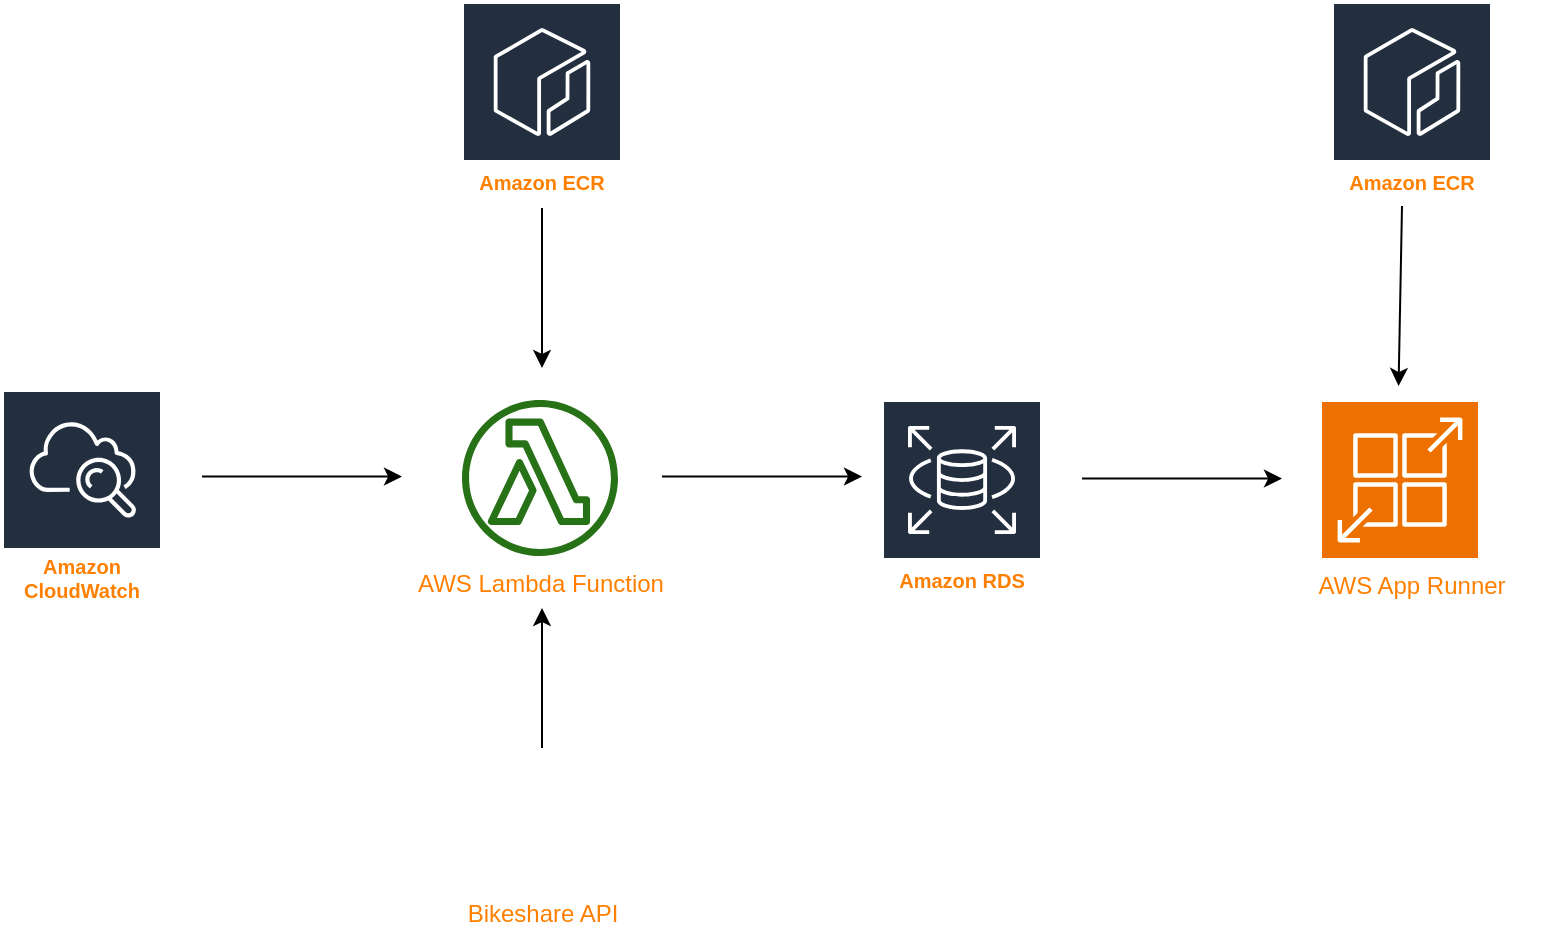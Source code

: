 <mxfile version="24.1.0" type="device">
  <diagram id="Ht1M8jgEwFfnCIfOTk4-" name="Page-1">
    <mxGraphModel dx="2123" dy="606" grid="1" gridSize="10" guides="1" tooltips="1" connect="1" arrows="1" fold="1" page="1" pageScale="1" pageWidth="1169" pageHeight="827" math="0" shadow="0">
      <root>
        <mxCell id="0" />
        <mxCell id="1" parent="0" />
        <mxCell id="-QjtrjUzRDEMRZ5MF8oH-11" value="AWS Lambda Function" style="outlineConnect=0;fontColor=#FF8000;gradientColor=none;fillColor=#277116;strokeColor=none;dashed=0;verticalLabelPosition=bottom;verticalAlign=top;align=center;html=1;fontSize=12;fontStyle=0;aspect=fixed;pointerEvents=1;shape=mxgraph.aws4.lambda_function;" parent="1" vertex="1">
          <mxGeometry x="-850" y="356" width="78" height="78" as="geometry" />
        </mxCell>
        <mxCell id="9S97hIM4vUQwya3J7SNM-2" value="" style="endArrow=classic;html=1;rounded=0;fontColor=#FF8000;" parent="1" edge="1">
          <mxGeometry width="50" height="50" relative="1" as="geometry">
            <mxPoint x="-980" y="394.29" as="sourcePoint" />
            <mxPoint x="-880" y="394.29" as="targetPoint" />
          </mxGeometry>
        </mxCell>
        <mxCell id="9S97hIM4vUQwya3J7SNM-5" value="Amazon CloudWatch" style="sketch=0;outlineConnect=0;fontColor=#FF8000;gradientColor=none;strokeColor=#ffffff;fillColor=#232F3E;dashed=0;verticalLabelPosition=middle;verticalAlign=bottom;align=center;html=1;whiteSpace=wrap;fontSize=10;fontStyle=1;spacing=3;shape=mxgraph.aws4.productIcon;prIcon=mxgraph.aws4.cloudwatch;" parent="1" vertex="1">
          <mxGeometry x="-1080" y="351" width="80" height="110" as="geometry" />
        </mxCell>
        <mxCell id="9S97hIM4vUQwya3J7SNM-7" value="Amazon RDS" style="sketch=0;outlineConnect=0;fontColor=#FF8000;gradientColor=none;strokeColor=#ffffff;fillColor=#232F3E;dashed=0;verticalLabelPosition=middle;verticalAlign=bottom;align=center;html=1;whiteSpace=wrap;fontSize=10;fontStyle=1;spacing=3;shape=mxgraph.aws4.productIcon;prIcon=mxgraph.aws4.rds;" parent="1" vertex="1">
          <mxGeometry x="-640" y="356" width="80" height="100" as="geometry" />
        </mxCell>
        <mxCell id="9S97hIM4vUQwya3J7SNM-8" value="" style="endArrow=classic;html=1;rounded=0;fontColor=#FF8000;" parent="1" edge="1">
          <mxGeometry width="50" height="50" relative="1" as="geometry">
            <mxPoint x="-750" y="394.29" as="sourcePoint" />
            <mxPoint x="-650" y="394.29" as="targetPoint" />
          </mxGeometry>
        </mxCell>
        <mxCell id="9S97hIM4vUQwya3J7SNM-10" value="" style="endArrow=classic;html=1;rounded=0;fontColor=#FF8000;" parent="1" edge="1">
          <mxGeometry width="50" height="50" relative="1" as="geometry">
            <mxPoint x="-540" y="395.29" as="sourcePoint" />
            <mxPoint x="-440" y="395.29" as="targetPoint" />
          </mxGeometry>
        </mxCell>
        <mxCell id="9S97hIM4vUQwya3J7SNM-13" value="" style="sketch=0;points=[[0,0,0],[0.25,0,0],[0.5,0,0],[0.75,0,0],[1,0,0],[0,1,0],[0.25,1,0],[0.5,1,0],[0.75,1,0],[1,1,0],[0,0.25,0],[0,0.5,0],[0,0.75,0],[1,0.25,0],[1,0.5,0],[1,0.75,0]];outlineConnect=0;fontColor=#FF8000;fillColor=#ED7100;strokeColor=#ffffff;dashed=0;verticalLabelPosition=bottom;verticalAlign=top;align=center;html=1;fontSize=12;fontStyle=0;aspect=fixed;shape=mxgraph.aws4.resourceIcon;resIcon=mxgraph.aws4.app_runner;" parent="1" vertex="1">
          <mxGeometry x="-420" y="357" width="78" height="78" as="geometry" />
        </mxCell>
        <mxCell id="9S97hIM4vUQwya3J7SNM-14" value="AWS App Runner" style="text;html=1;align=center;verticalAlign=middle;whiteSpace=wrap;rounded=0;fontColor=#FF8000;" parent="1" vertex="1">
          <mxGeometry x="-450" y="434" width="150" height="30" as="geometry" />
        </mxCell>
        <mxCell id="9S97hIM4vUQwya3J7SNM-16" value="Amazon ECR" style="sketch=0;outlineConnect=0;fontColor=#FF8000;gradientColor=none;strokeColor=#ffffff;fillColor=#232F3E;dashed=0;verticalLabelPosition=middle;verticalAlign=bottom;align=center;html=1;whiteSpace=wrap;fontSize=10;fontStyle=1;spacing=3;shape=mxgraph.aws4.productIcon;prIcon=mxgraph.aws4.ecr;" parent="1" vertex="1">
          <mxGeometry x="-415" y="157" width="80" height="100" as="geometry" />
        </mxCell>
        <mxCell id="9S97hIM4vUQwya3J7SNM-17" value="" style="endArrow=classic;html=1;rounded=0;fontColor=#FF8000;" parent="1" edge="1">
          <mxGeometry width="50" height="50" relative="1" as="geometry">
            <mxPoint x="-380" y="259" as="sourcePoint" />
            <mxPoint x="-381.71" y="349" as="targetPoint" />
          </mxGeometry>
        </mxCell>
        <mxCell id="9S97hIM4vUQwya3J7SNM-18" value="Amazon ECR" style="sketch=0;outlineConnect=0;fontColor=#FF8000;gradientColor=none;strokeColor=#ffffff;fillColor=#232F3E;dashed=0;verticalLabelPosition=middle;verticalAlign=bottom;align=center;html=1;whiteSpace=wrap;fontSize=10;fontStyle=1;spacing=3;shape=mxgraph.aws4.productIcon;prIcon=mxgraph.aws4.ecr;" parent="1" vertex="1">
          <mxGeometry x="-850" y="157" width="80" height="100" as="geometry" />
        </mxCell>
        <mxCell id="9S97hIM4vUQwya3J7SNM-19" value="" style="endArrow=classic;html=1;rounded=0;fontColor=#FF8000;" parent="1" edge="1">
          <mxGeometry width="50" height="50" relative="1" as="geometry">
            <mxPoint x="-810" y="260" as="sourcePoint" />
            <mxPoint x="-810" y="340" as="targetPoint" />
          </mxGeometry>
        </mxCell>
        <mxCell id="9S97hIM4vUQwya3J7SNM-20" value="" style="shape=image;verticalLabelPosition=bottom;labelBackgroundColor=default;verticalAlign=top;aspect=fixed;imageAspect=0;image=https://www.pts.pitt.edu/sites/default/files/pogoh-logo-rgb.png;fontColor=#FF8000;" parent="1" vertex="1">
          <mxGeometry x="-902.96" y="530" width="185.92" height="77" as="geometry" />
        </mxCell>
        <mxCell id="9S97hIM4vUQwya3J7SNM-21" value="" style="endArrow=classic;html=1;rounded=0;exitX=0.5;exitY=0;exitDx=0;exitDy=0;fontColor=#FF8000;" parent="1" source="9S97hIM4vUQwya3J7SNM-20" edge="1">
          <mxGeometry width="50" height="50" relative="1" as="geometry">
            <mxPoint x="-840" y="530" as="sourcePoint" />
            <mxPoint x="-810" y="460" as="targetPoint" />
          </mxGeometry>
        </mxCell>
        <mxCell id="9S97hIM4vUQwya3J7SNM-23" value="Bikeshare API" style="text;html=1;align=center;verticalAlign=middle;resizable=0;points=[];autosize=1;strokeColor=none;fillColor=none;fontColor=#FF8000;" parent="1" vertex="1">
          <mxGeometry x="-860" y="598" width="100" height="30" as="geometry" />
        </mxCell>
      </root>
    </mxGraphModel>
  </diagram>
</mxfile>
